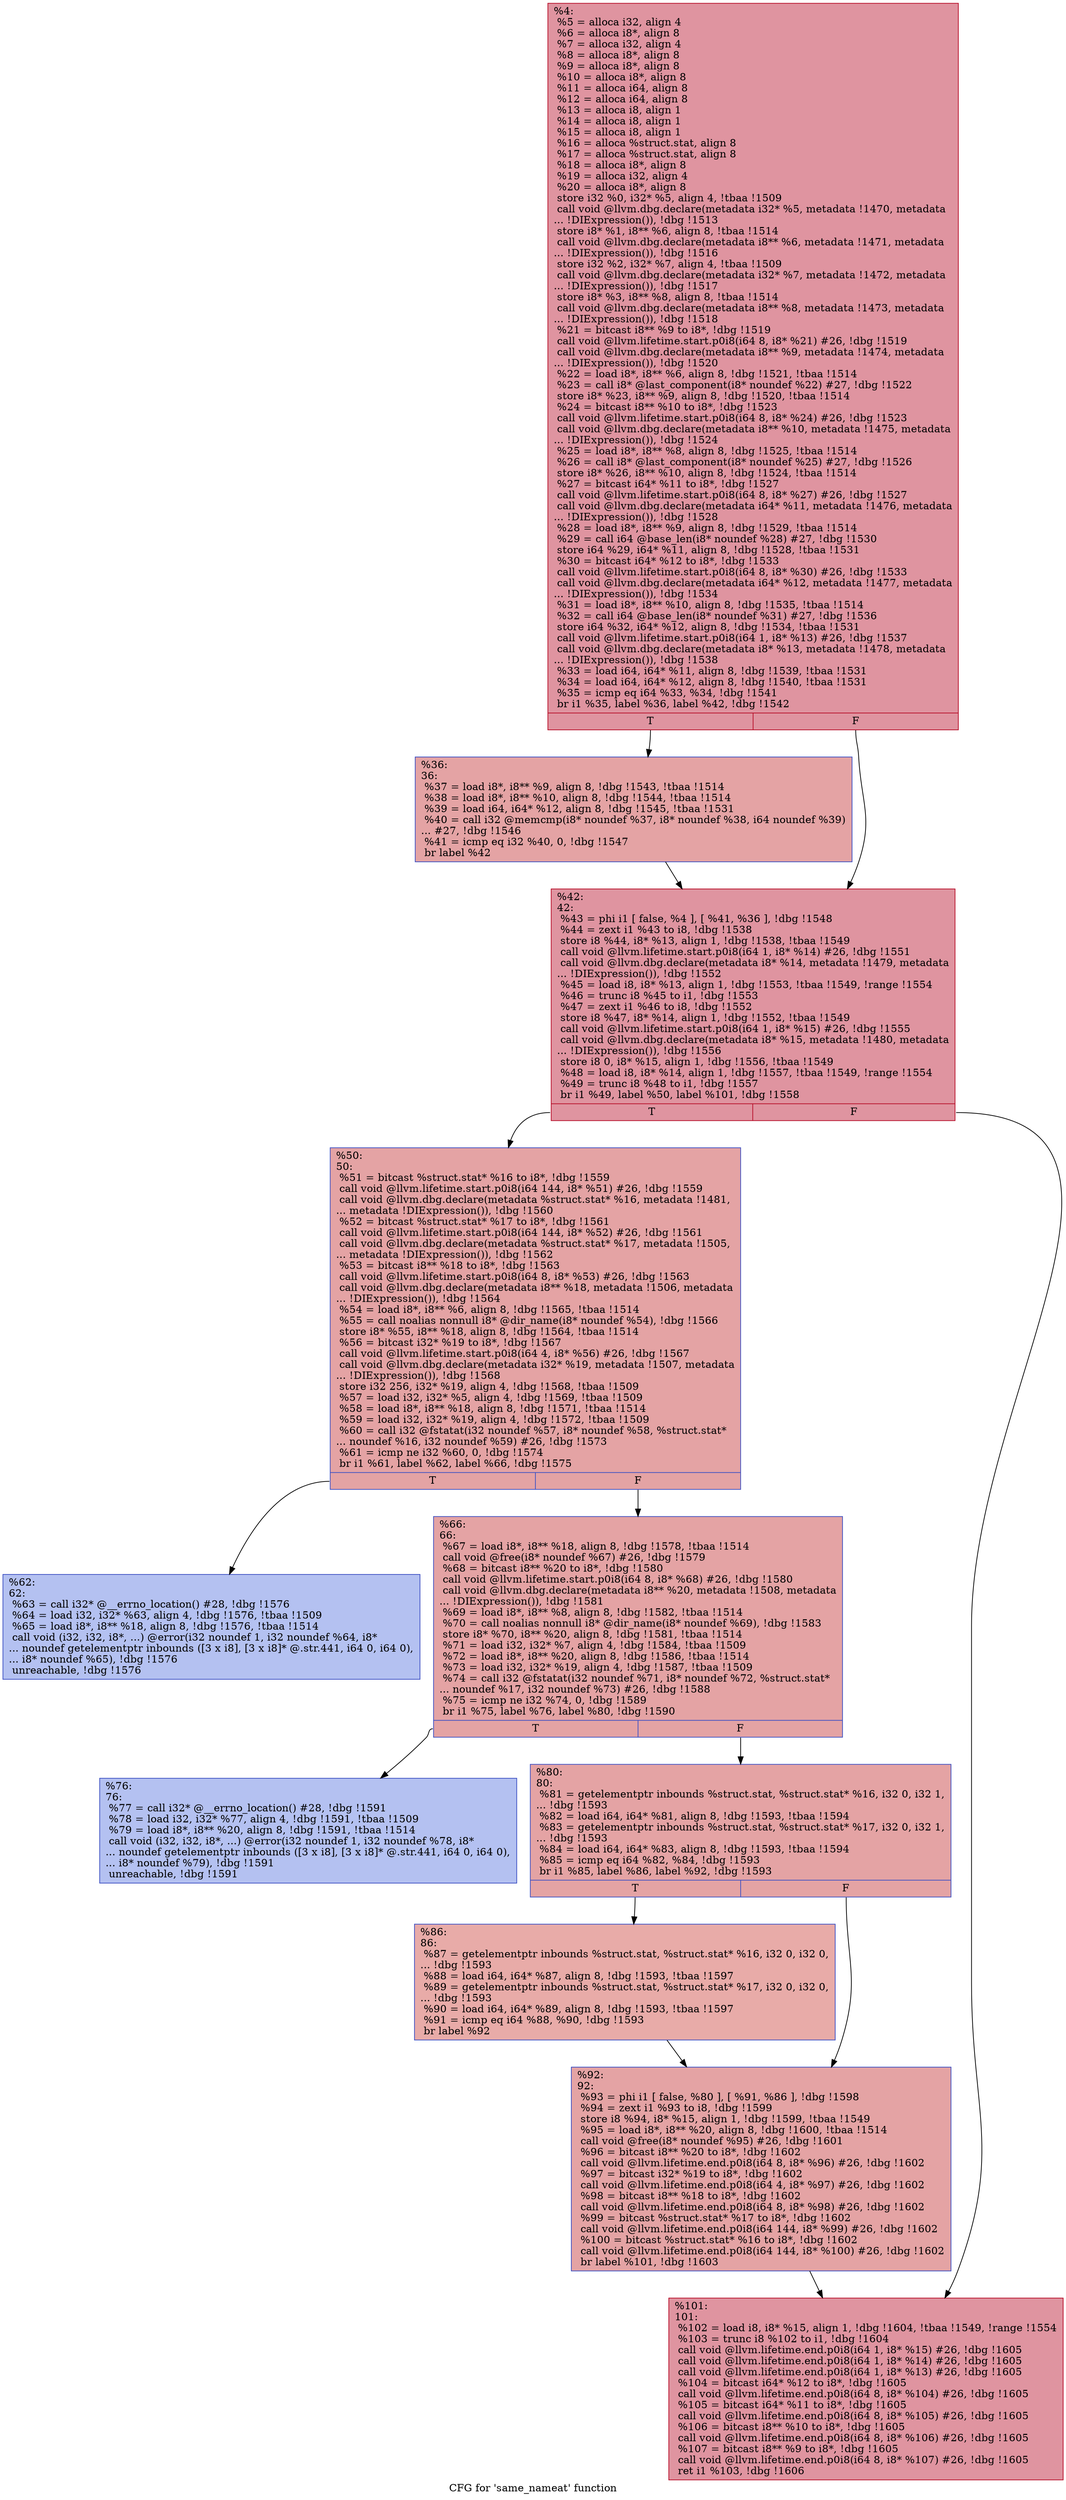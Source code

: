 digraph "CFG for 'same_nameat' function" {
	label="CFG for 'same_nameat' function";

	Node0x1126e70 [shape=record,color="#b70d28ff", style=filled, fillcolor="#b70d2870",label="{%4:\l  %5 = alloca i32, align 4\l  %6 = alloca i8*, align 8\l  %7 = alloca i32, align 4\l  %8 = alloca i8*, align 8\l  %9 = alloca i8*, align 8\l  %10 = alloca i8*, align 8\l  %11 = alloca i64, align 8\l  %12 = alloca i64, align 8\l  %13 = alloca i8, align 1\l  %14 = alloca i8, align 1\l  %15 = alloca i8, align 1\l  %16 = alloca %struct.stat, align 8\l  %17 = alloca %struct.stat, align 8\l  %18 = alloca i8*, align 8\l  %19 = alloca i32, align 4\l  %20 = alloca i8*, align 8\l  store i32 %0, i32* %5, align 4, !tbaa !1509\l  call void @llvm.dbg.declare(metadata i32* %5, metadata !1470, metadata\l... !DIExpression()), !dbg !1513\l  store i8* %1, i8** %6, align 8, !tbaa !1514\l  call void @llvm.dbg.declare(metadata i8** %6, metadata !1471, metadata\l... !DIExpression()), !dbg !1516\l  store i32 %2, i32* %7, align 4, !tbaa !1509\l  call void @llvm.dbg.declare(metadata i32* %7, metadata !1472, metadata\l... !DIExpression()), !dbg !1517\l  store i8* %3, i8** %8, align 8, !tbaa !1514\l  call void @llvm.dbg.declare(metadata i8** %8, metadata !1473, metadata\l... !DIExpression()), !dbg !1518\l  %21 = bitcast i8** %9 to i8*, !dbg !1519\l  call void @llvm.lifetime.start.p0i8(i64 8, i8* %21) #26, !dbg !1519\l  call void @llvm.dbg.declare(metadata i8** %9, metadata !1474, metadata\l... !DIExpression()), !dbg !1520\l  %22 = load i8*, i8** %6, align 8, !dbg !1521, !tbaa !1514\l  %23 = call i8* @last_component(i8* noundef %22) #27, !dbg !1522\l  store i8* %23, i8** %9, align 8, !dbg !1520, !tbaa !1514\l  %24 = bitcast i8** %10 to i8*, !dbg !1523\l  call void @llvm.lifetime.start.p0i8(i64 8, i8* %24) #26, !dbg !1523\l  call void @llvm.dbg.declare(metadata i8** %10, metadata !1475, metadata\l... !DIExpression()), !dbg !1524\l  %25 = load i8*, i8** %8, align 8, !dbg !1525, !tbaa !1514\l  %26 = call i8* @last_component(i8* noundef %25) #27, !dbg !1526\l  store i8* %26, i8** %10, align 8, !dbg !1524, !tbaa !1514\l  %27 = bitcast i64* %11 to i8*, !dbg !1527\l  call void @llvm.lifetime.start.p0i8(i64 8, i8* %27) #26, !dbg !1527\l  call void @llvm.dbg.declare(metadata i64* %11, metadata !1476, metadata\l... !DIExpression()), !dbg !1528\l  %28 = load i8*, i8** %9, align 8, !dbg !1529, !tbaa !1514\l  %29 = call i64 @base_len(i8* noundef %28) #27, !dbg !1530\l  store i64 %29, i64* %11, align 8, !dbg !1528, !tbaa !1531\l  %30 = bitcast i64* %12 to i8*, !dbg !1533\l  call void @llvm.lifetime.start.p0i8(i64 8, i8* %30) #26, !dbg !1533\l  call void @llvm.dbg.declare(metadata i64* %12, metadata !1477, metadata\l... !DIExpression()), !dbg !1534\l  %31 = load i8*, i8** %10, align 8, !dbg !1535, !tbaa !1514\l  %32 = call i64 @base_len(i8* noundef %31) #27, !dbg !1536\l  store i64 %32, i64* %12, align 8, !dbg !1534, !tbaa !1531\l  call void @llvm.lifetime.start.p0i8(i64 1, i8* %13) #26, !dbg !1537\l  call void @llvm.dbg.declare(metadata i8* %13, metadata !1478, metadata\l... !DIExpression()), !dbg !1538\l  %33 = load i64, i64* %11, align 8, !dbg !1539, !tbaa !1531\l  %34 = load i64, i64* %12, align 8, !dbg !1540, !tbaa !1531\l  %35 = icmp eq i64 %33, %34, !dbg !1541\l  br i1 %35, label %36, label %42, !dbg !1542\l|{<s0>T|<s1>F}}"];
	Node0x1126e70:s0 -> Node0x11279b0;
	Node0x1126e70:s1 -> Node0x1127a00;
	Node0x11279b0 [shape=record,color="#3d50c3ff", style=filled, fillcolor="#c32e3170",label="{%36:\l36:                                               \l  %37 = load i8*, i8** %9, align 8, !dbg !1543, !tbaa !1514\l  %38 = load i8*, i8** %10, align 8, !dbg !1544, !tbaa !1514\l  %39 = load i64, i64* %12, align 8, !dbg !1545, !tbaa !1531\l  %40 = call i32 @memcmp(i8* noundef %37, i8* noundef %38, i64 noundef %39)\l... #27, !dbg !1546\l  %41 = icmp eq i32 %40, 0, !dbg !1547\l  br label %42\l}"];
	Node0x11279b0 -> Node0x1127a00;
	Node0x1127a00 [shape=record,color="#b70d28ff", style=filled, fillcolor="#b70d2870",label="{%42:\l42:                                               \l  %43 = phi i1 [ false, %4 ], [ %41, %36 ], !dbg !1548\l  %44 = zext i1 %43 to i8, !dbg !1538\l  store i8 %44, i8* %13, align 1, !dbg !1538, !tbaa !1549\l  call void @llvm.lifetime.start.p0i8(i64 1, i8* %14) #26, !dbg !1551\l  call void @llvm.dbg.declare(metadata i8* %14, metadata !1479, metadata\l... !DIExpression()), !dbg !1552\l  %45 = load i8, i8* %13, align 1, !dbg !1553, !tbaa !1549, !range !1554\l  %46 = trunc i8 %45 to i1, !dbg !1553\l  %47 = zext i1 %46 to i8, !dbg !1552\l  store i8 %47, i8* %14, align 1, !dbg !1552, !tbaa !1549\l  call void @llvm.lifetime.start.p0i8(i64 1, i8* %15) #26, !dbg !1555\l  call void @llvm.dbg.declare(metadata i8* %15, metadata !1480, metadata\l... !DIExpression()), !dbg !1556\l  store i8 0, i8* %15, align 1, !dbg !1556, !tbaa !1549\l  %48 = load i8, i8* %14, align 1, !dbg !1557, !tbaa !1549, !range !1554\l  %49 = trunc i8 %48 to i1, !dbg !1557\l  br i1 %49, label %50, label %101, !dbg !1558\l|{<s0>T|<s1>F}}"];
	Node0x1127a00:s0 -> Node0x1127a50;
	Node0x1127a00:s1 -> Node0x1127c80;
	Node0x1127a50 [shape=record,color="#3d50c3ff", style=filled, fillcolor="#c32e3170",label="{%50:\l50:                                               \l  %51 = bitcast %struct.stat* %16 to i8*, !dbg !1559\l  call void @llvm.lifetime.start.p0i8(i64 144, i8* %51) #26, !dbg !1559\l  call void @llvm.dbg.declare(metadata %struct.stat* %16, metadata !1481,\l... metadata !DIExpression()), !dbg !1560\l  %52 = bitcast %struct.stat* %17 to i8*, !dbg !1561\l  call void @llvm.lifetime.start.p0i8(i64 144, i8* %52) #26, !dbg !1561\l  call void @llvm.dbg.declare(metadata %struct.stat* %17, metadata !1505,\l... metadata !DIExpression()), !dbg !1562\l  %53 = bitcast i8** %18 to i8*, !dbg !1563\l  call void @llvm.lifetime.start.p0i8(i64 8, i8* %53) #26, !dbg !1563\l  call void @llvm.dbg.declare(metadata i8** %18, metadata !1506, metadata\l... !DIExpression()), !dbg !1564\l  %54 = load i8*, i8** %6, align 8, !dbg !1565, !tbaa !1514\l  %55 = call noalias nonnull i8* @dir_name(i8* noundef %54), !dbg !1566\l  store i8* %55, i8** %18, align 8, !dbg !1564, !tbaa !1514\l  %56 = bitcast i32* %19 to i8*, !dbg !1567\l  call void @llvm.lifetime.start.p0i8(i64 4, i8* %56) #26, !dbg !1567\l  call void @llvm.dbg.declare(metadata i32* %19, metadata !1507, metadata\l... !DIExpression()), !dbg !1568\l  store i32 256, i32* %19, align 4, !dbg !1568, !tbaa !1509\l  %57 = load i32, i32* %5, align 4, !dbg !1569, !tbaa !1509\l  %58 = load i8*, i8** %18, align 8, !dbg !1571, !tbaa !1514\l  %59 = load i32, i32* %19, align 4, !dbg !1572, !tbaa !1509\l  %60 = call i32 @fstatat(i32 noundef %57, i8* noundef %58, %struct.stat*\l... noundef %16, i32 noundef %59) #26, !dbg !1573\l  %61 = icmp ne i32 %60, 0, !dbg !1574\l  br i1 %61, label %62, label %66, !dbg !1575\l|{<s0>T|<s1>F}}"];
	Node0x1127a50:s0 -> Node0x1127aa0;
	Node0x1127a50:s1 -> Node0x1127af0;
	Node0x1127aa0 [shape=record,color="#3d50c3ff", style=filled, fillcolor="#5572df70",label="{%62:\l62:                                               \l  %63 = call i32* @__errno_location() #28, !dbg !1576\l  %64 = load i32, i32* %63, align 4, !dbg !1576, !tbaa !1509\l  %65 = load i8*, i8** %18, align 8, !dbg !1576, !tbaa !1514\l  call void (i32, i32, i8*, ...) @error(i32 noundef 1, i32 noundef %64, i8*\l... noundef getelementptr inbounds ([3 x i8], [3 x i8]* @.str.441, i64 0, i64 0),\l... i8* noundef %65), !dbg !1576\l  unreachable, !dbg !1576\l}"];
	Node0x1127af0 [shape=record,color="#3d50c3ff", style=filled, fillcolor="#c32e3170",label="{%66:\l66:                                               \l  %67 = load i8*, i8** %18, align 8, !dbg !1578, !tbaa !1514\l  call void @free(i8* noundef %67) #26, !dbg !1579\l  %68 = bitcast i8** %20 to i8*, !dbg !1580\l  call void @llvm.lifetime.start.p0i8(i64 8, i8* %68) #26, !dbg !1580\l  call void @llvm.dbg.declare(metadata i8** %20, metadata !1508, metadata\l... !DIExpression()), !dbg !1581\l  %69 = load i8*, i8** %8, align 8, !dbg !1582, !tbaa !1514\l  %70 = call noalias nonnull i8* @dir_name(i8* noundef %69), !dbg !1583\l  store i8* %70, i8** %20, align 8, !dbg !1581, !tbaa !1514\l  %71 = load i32, i32* %7, align 4, !dbg !1584, !tbaa !1509\l  %72 = load i8*, i8** %20, align 8, !dbg !1586, !tbaa !1514\l  %73 = load i32, i32* %19, align 4, !dbg !1587, !tbaa !1509\l  %74 = call i32 @fstatat(i32 noundef %71, i8* noundef %72, %struct.stat*\l... noundef %17, i32 noundef %73) #26, !dbg !1588\l  %75 = icmp ne i32 %74, 0, !dbg !1589\l  br i1 %75, label %76, label %80, !dbg !1590\l|{<s0>T|<s1>F}}"];
	Node0x1127af0:s0 -> Node0x1127b40;
	Node0x1127af0:s1 -> Node0x1127b90;
	Node0x1127b40 [shape=record,color="#3d50c3ff", style=filled, fillcolor="#5572df70",label="{%76:\l76:                                               \l  %77 = call i32* @__errno_location() #28, !dbg !1591\l  %78 = load i32, i32* %77, align 4, !dbg !1591, !tbaa !1509\l  %79 = load i8*, i8** %20, align 8, !dbg !1591, !tbaa !1514\l  call void (i32, i32, i8*, ...) @error(i32 noundef 1, i32 noundef %78, i8*\l... noundef getelementptr inbounds ([3 x i8], [3 x i8]* @.str.441, i64 0, i64 0),\l... i8* noundef %79), !dbg !1591\l  unreachable, !dbg !1591\l}"];
	Node0x1127b90 [shape=record,color="#3d50c3ff", style=filled, fillcolor="#c32e3170",label="{%80:\l80:                                               \l  %81 = getelementptr inbounds %struct.stat, %struct.stat* %16, i32 0, i32 1,\l... !dbg !1593\l  %82 = load i64, i64* %81, align 8, !dbg !1593, !tbaa !1594\l  %83 = getelementptr inbounds %struct.stat, %struct.stat* %17, i32 0, i32 1,\l... !dbg !1593\l  %84 = load i64, i64* %83, align 8, !dbg !1593, !tbaa !1594\l  %85 = icmp eq i64 %82, %84, !dbg !1593\l  br i1 %85, label %86, label %92, !dbg !1593\l|{<s0>T|<s1>F}}"];
	Node0x1127b90:s0 -> Node0x1127be0;
	Node0x1127b90:s1 -> Node0x1127c30;
	Node0x1127be0 [shape=record,color="#3d50c3ff", style=filled, fillcolor="#cc403a70",label="{%86:\l86:                                               \l  %87 = getelementptr inbounds %struct.stat, %struct.stat* %16, i32 0, i32 0,\l... !dbg !1593\l  %88 = load i64, i64* %87, align 8, !dbg !1593, !tbaa !1597\l  %89 = getelementptr inbounds %struct.stat, %struct.stat* %17, i32 0, i32 0,\l... !dbg !1593\l  %90 = load i64, i64* %89, align 8, !dbg !1593, !tbaa !1597\l  %91 = icmp eq i64 %88, %90, !dbg !1593\l  br label %92\l}"];
	Node0x1127be0 -> Node0x1127c30;
	Node0x1127c30 [shape=record,color="#3d50c3ff", style=filled, fillcolor="#c32e3170",label="{%92:\l92:                                               \l  %93 = phi i1 [ false, %80 ], [ %91, %86 ], !dbg !1598\l  %94 = zext i1 %93 to i8, !dbg !1599\l  store i8 %94, i8* %15, align 1, !dbg !1599, !tbaa !1549\l  %95 = load i8*, i8** %20, align 8, !dbg !1600, !tbaa !1514\l  call void @free(i8* noundef %95) #26, !dbg !1601\l  %96 = bitcast i8** %20 to i8*, !dbg !1602\l  call void @llvm.lifetime.end.p0i8(i64 8, i8* %96) #26, !dbg !1602\l  %97 = bitcast i32* %19 to i8*, !dbg !1602\l  call void @llvm.lifetime.end.p0i8(i64 4, i8* %97) #26, !dbg !1602\l  %98 = bitcast i8** %18 to i8*, !dbg !1602\l  call void @llvm.lifetime.end.p0i8(i64 8, i8* %98) #26, !dbg !1602\l  %99 = bitcast %struct.stat* %17 to i8*, !dbg !1602\l  call void @llvm.lifetime.end.p0i8(i64 144, i8* %99) #26, !dbg !1602\l  %100 = bitcast %struct.stat* %16 to i8*, !dbg !1602\l  call void @llvm.lifetime.end.p0i8(i64 144, i8* %100) #26, !dbg !1602\l  br label %101, !dbg !1603\l}"];
	Node0x1127c30 -> Node0x1127c80;
	Node0x1127c80 [shape=record,color="#b70d28ff", style=filled, fillcolor="#b70d2870",label="{%101:\l101:                                              \l  %102 = load i8, i8* %15, align 1, !dbg !1604, !tbaa !1549, !range !1554\l  %103 = trunc i8 %102 to i1, !dbg !1604\l  call void @llvm.lifetime.end.p0i8(i64 1, i8* %15) #26, !dbg !1605\l  call void @llvm.lifetime.end.p0i8(i64 1, i8* %14) #26, !dbg !1605\l  call void @llvm.lifetime.end.p0i8(i64 1, i8* %13) #26, !dbg !1605\l  %104 = bitcast i64* %12 to i8*, !dbg !1605\l  call void @llvm.lifetime.end.p0i8(i64 8, i8* %104) #26, !dbg !1605\l  %105 = bitcast i64* %11 to i8*, !dbg !1605\l  call void @llvm.lifetime.end.p0i8(i64 8, i8* %105) #26, !dbg !1605\l  %106 = bitcast i8** %10 to i8*, !dbg !1605\l  call void @llvm.lifetime.end.p0i8(i64 8, i8* %106) #26, !dbg !1605\l  %107 = bitcast i8** %9 to i8*, !dbg !1605\l  call void @llvm.lifetime.end.p0i8(i64 8, i8* %107) #26, !dbg !1605\l  ret i1 %103, !dbg !1606\l}"];
}
